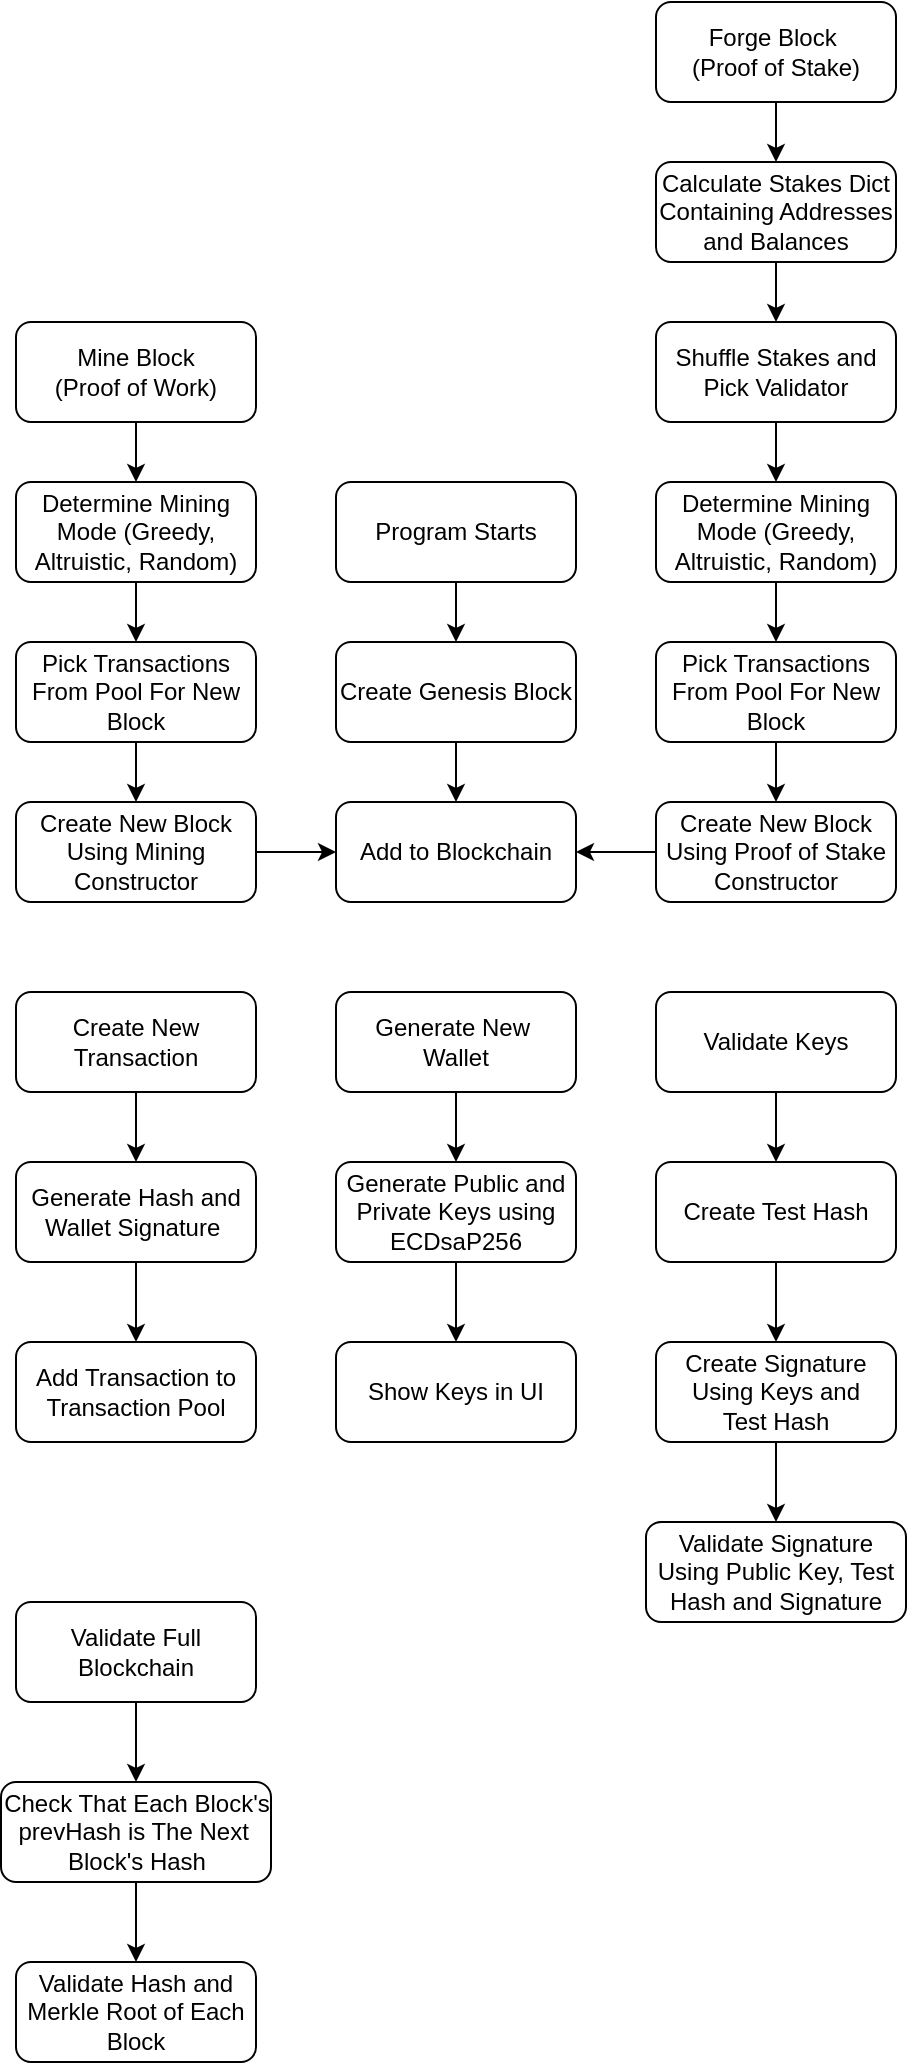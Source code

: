 <mxfile version="26.2.13">
  <diagram id="C5RBs43oDa-KdzZeNtuy" name="Page-1">
    <mxGraphModel dx="989" dy="546" grid="1" gridSize="10" guides="1" tooltips="1" connect="1" arrows="1" fold="1" page="1" pageScale="1" pageWidth="827" pageHeight="1169" math="0" shadow="0">
      <root>
        <mxCell id="WIyWlLk6GJQsqaUBKTNV-0" />
        <mxCell id="WIyWlLk6GJQsqaUBKTNV-1" parent="WIyWlLk6GJQsqaUBKTNV-0" />
        <mxCell id="RscS6ABFdWKbjohYTl5G-3" value="" style="edgeStyle=orthogonalEdgeStyle;rounded=0;orthogonalLoop=1;jettySize=auto;html=1;" edge="1" parent="WIyWlLk6GJQsqaUBKTNV-1" source="WIyWlLk6GJQsqaUBKTNV-3" target="RscS6ABFdWKbjohYTl5G-2">
          <mxGeometry relative="1" as="geometry" />
        </mxCell>
        <mxCell id="WIyWlLk6GJQsqaUBKTNV-3" value="Program Starts" style="rounded=1;whiteSpace=wrap;html=1;fontSize=12;glass=0;strokeWidth=1;shadow=0;" parent="WIyWlLk6GJQsqaUBKTNV-1" vertex="1">
          <mxGeometry x="300" y="280" width="120" height="50" as="geometry" />
        </mxCell>
        <mxCell id="RscS6ABFdWKbjohYTl5G-15" value="" style="edgeStyle=orthogonalEdgeStyle;rounded=0;orthogonalLoop=1;jettySize=auto;html=1;" edge="1" parent="WIyWlLk6GJQsqaUBKTNV-1" source="RscS6ABFdWKbjohYTl5G-2" target="RscS6ABFdWKbjohYTl5G-14">
          <mxGeometry relative="1" as="geometry" />
        </mxCell>
        <mxCell id="RscS6ABFdWKbjohYTl5G-2" value="Create Genesis Block" style="rounded=1;whiteSpace=wrap;html=1;fontSize=12;glass=0;strokeWidth=1;shadow=0;" vertex="1" parent="WIyWlLk6GJQsqaUBKTNV-1">
          <mxGeometry x="300" y="360" width="120" height="50" as="geometry" />
        </mxCell>
        <mxCell id="RscS6ABFdWKbjohYTl5G-9" value="" style="edgeStyle=orthogonalEdgeStyle;rounded=0;orthogonalLoop=1;jettySize=auto;html=1;" edge="1" parent="WIyWlLk6GJQsqaUBKTNV-1" source="RscS6ABFdWKbjohYTl5G-6" target="RscS6ABFdWKbjohYTl5G-8">
          <mxGeometry relative="1" as="geometry" />
        </mxCell>
        <mxCell id="RscS6ABFdWKbjohYTl5G-6" value="Mine Block&lt;div&gt;(Proof of Work)&lt;/div&gt;" style="rounded=1;whiteSpace=wrap;html=1;fontSize=12;glass=0;strokeWidth=1;shadow=0;" vertex="1" parent="WIyWlLk6GJQsqaUBKTNV-1">
          <mxGeometry x="140" y="200" width="120" height="50" as="geometry" />
        </mxCell>
        <mxCell id="RscS6ABFdWKbjohYTl5G-11" value="" style="edgeStyle=orthogonalEdgeStyle;rounded=0;orthogonalLoop=1;jettySize=auto;html=1;" edge="1" parent="WIyWlLk6GJQsqaUBKTNV-1" source="RscS6ABFdWKbjohYTl5G-8" target="RscS6ABFdWKbjohYTl5G-10">
          <mxGeometry relative="1" as="geometry" />
        </mxCell>
        <mxCell id="RscS6ABFdWKbjohYTl5G-8" value="Determine Mining Mode (Greedy, Altruistic, Random)" style="rounded=1;whiteSpace=wrap;html=1;fontSize=12;glass=0;strokeWidth=1;shadow=0;" vertex="1" parent="WIyWlLk6GJQsqaUBKTNV-1">
          <mxGeometry x="140" y="280" width="120" height="50" as="geometry" />
        </mxCell>
        <mxCell id="RscS6ABFdWKbjohYTl5G-13" value="" style="edgeStyle=orthogonalEdgeStyle;rounded=0;orthogonalLoop=1;jettySize=auto;html=1;" edge="1" parent="WIyWlLk6GJQsqaUBKTNV-1" source="RscS6ABFdWKbjohYTl5G-10" target="RscS6ABFdWKbjohYTl5G-12">
          <mxGeometry relative="1" as="geometry" />
        </mxCell>
        <mxCell id="RscS6ABFdWKbjohYTl5G-10" value="Pick Transactions From Pool For New Block" style="rounded=1;whiteSpace=wrap;html=1;fontSize=12;glass=0;strokeWidth=1;shadow=0;" vertex="1" parent="WIyWlLk6GJQsqaUBKTNV-1">
          <mxGeometry x="140" y="360" width="120" height="50" as="geometry" />
        </mxCell>
        <mxCell id="RscS6ABFdWKbjohYTl5G-16" style="edgeStyle=orthogonalEdgeStyle;rounded=0;orthogonalLoop=1;jettySize=auto;html=1;" edge="1" parent="WIyWlLk6GJQsqaUBKTNV-1" source="RscS6ABFdWKbjohYTl5G-12" target="RscS6ABFdWKbjohYTl5G-14">
          <mxGeometry relative="1" as="geometry" />
        </mxCell>
        <mxCell id="RscS6ABFdWKbjohYTl5G-12" value="Create New Block Using Mining Constructor" style="rounded=1;whiteSpace=wrap;html=1;fontSize=12;glass=0;strokeWidth=1;shadow=0;" vertex="1" parent="WIyWlLk6GJQsqaUBKTNV-1">
          <mxGeometry x="140" y="440" width="120" height="50" as="geometry" />
        </mxCell>
        <mxCell id="RscS6ABFdWKbjohYTl5G-14" value="Add to Blockchain" style="rounded=1;whiteSpace=wrap;html=1;fontSize=12;glass=0;strokeWidth=1;shadow=0;" vertex="1" parent="WIyWlLk6GJQsqaUBKTNV-1">
          <mxGeometry x="300" y="440" width="120" height="50" as="geometry" />
        </mxCell>
        <mxCell id="RscS6ABFdWKbjohYTl5G-20" value="" style="edgeStyle=orthogonalEdgeStyle;rounded=0;orthogonalLoop=1;jettySize=auto;html=1;" edge="1" parent="WIyWlLk6GJQsqaUBKTNV-1" source="RscS6ABFdWKbjohYTl5G-17" target="RscS6ABFdWKbjohYTl5G-19">
          <mxGeometry relative="1" as="geometry" />
        </mxCell>
        <mxCell id="RscS6ABFdWKbjohYTl5G-17" value="Forge Block&amp;nbsp;&lt;div&gt;(Proof of Stake)&lt;/div&gt;" style="rounded=1;whiteSpace=wrap;html=1;fontSize=12;glass=0;strokeWidth=1;shadow=0;" vertex="1" parent="WIyWlLk6GJQsqaUBKTNV-1">
          <mxGeometry x="460" y="40" width="120" height="50" as="geometry" />
        </mxCell>
        <mxCell id="RscS6ABFdWKbjohYTl5G-22" value="" style="edgeStyle=orthogonalEdgeStyle;rounded=0;orthogonalLoop=1;jettySize=auto;html=1;" edge="1" parent="WIyWlLk6GJQsqaUBKTNV-1" source="RscS6ABFdWKbjohYTl5G-19" target="RscS6ABFdWKbjohYTl5G-21">
          <mxGeometry relative="1" as="geometry" />
        </mxCell>
        <mxCell id="RscS6ABFdWKbjohYTl5G-19" value="Calculate Stakes Dict Containing Addresses&lt;div&gt;and Balances&lt;/div&gt;" style="rounded=1;whiteSpace=wrap;html=1;fontSize=12;glass=0;strokeWidth=1;shadow=0;" vertex="1" parent="WIyWlLk6GJQsqaUBKTNV-1">
          <mxGeometry x="460" y="120" width="120" height="50" as="geometry" />
        </mxCell>
        <mxCell id="RscS6ABFdWKbjohYTl5G-28" style="edgeStyle=orthogonalEdgeStyle;rounded=0;orthogonalLoop=1;jettySize=auto;html=1;" edge="1" parent="WIyWlLk6GJQsqaUBKTNV-1" source="RscS6ABFdWKbjohYTl5G-21" target="RscS6ABFdWKbjohYTl5G-24">
          <mxGeometry relative="1" as="geometry" />
        </mxCell>
        <mxCell id="RscS6ABFdWKbjohYTl5G-21" value="Shuffle Stakes and Pick Validator" style="rounded=1;whiteSpace=wrap;html=1;fontSize=12;glass=0;strokeWidth=1;shadow=0;" vertex="1" parent="WIyWlLk6GJQsqaUBKTNV-1">
          <mxGeometry x="460" y="200" width="120" height="50" as="geometry" />
        </mxCell>
        <mxCell id="RscS6ABFdWKbjohYTl5G-23" value="" style="edgeStyle=orthogonalEdgeStyle;rounded=0;orthogonalLoop=1;jettySize=auto;html=1;" edge="1" parent="WIyWlLk6GJQsqaUBKTNV-1" source="RscS6ABFdWKbjohYTl5G-24" target="RscS6ABFdWKbjohYTl5G-26">
          <mxGeometry relative="1" as="geometry" />
        </mxCell>
        <mxCell id="RscS6ABFdWKbjohYTl5G-24" value="Determine Mining Mode (Greedy, Altruistic, Random)" style="rounded=1;whiteSpace=wrap;html=1;fontSize=12;glass=0;strokeWidth=1;shadow=0;" vertex="1" parent="WIyWlLk6GJQsqaUBKTNV-1">
          <mxGeometry x="460" y="280" width="120" height="50" as="geometry" />
        </mxCell>
        <mxCell id="RscS6ABFdWKbjohYTl5G-25" value="" style="edgeStyle=orthogonalEdgeStyle;rounded=0;orthogonalLoop=1;jettySize=auto;html=1;" edge="1" parent="WIyWlLk6GJQsqaUBKTNV-1" source="RscS6ABFdWKbjohYTl5G-26" target="RscS6ABFdWKbjohYTl5G-27">
          <mxGeometry relative="1" as="geometry" />
        </mxCell>
        <mxCell id="RscS6ABFdWKbjohYTl5G-26" value="Pick Transactions From Pool For New Block" style="rounded=1;whiteSpace=wrap;html=1;fontSize=12;glass=0;strokeWidth=1;shadow=0;" vertex="1" parent="WIyWlLk6GJQsqaUBKTNV-1">
          <mxGeometry x="460" y="360" width="120" height="50" as="geometry" />
        </mxCell>
        <mxCell id="RscS6ABFdWKbjohYTl5G-29" style="edgeStyle=orthogonalEdgeStyle;rounded=0;orthogonalLoop=1;jettySize=auto;html=1;" edge="1" parent="WIyWlLk6GJQsqaUBKTNV-1" source="RscS6ABFdWKbjohYTl5G-27" target="RscS6ABFdWKbjohYTl5G-14">
          <mxGeometry relative="1" as="geometry" />
        </mxCell>
        <mxCell id="RscS6ABFdWKbjohYTl5G-27" value="Create New Block Using Proof of Stake Constructor" style="rounded=1;whiteSpace=wrap;html=1;fontSize=12;glass=0;strokeWidth=1;shadow=0;" vertex="1" parent="WIyWlLk6GJQsqaUBKTNV-1">
          <mxGeometry x="460" y="440" width="120" height="50" as="geometry" />
        </mxCell>
        <mxCell id="RscS6ABFdWKbjohYTl5G-34" value="" style="edgeStyle=orthogonalEdgeStyle;rounded=0;orthogonalLoop=1;jettySize=auto;html=1;" edge="1" parent="WIyWlLk6GJQsqaUBKTNV-1" source="RscS6ABFdWKbjohYTl5G-30" target="RscS6ABFdWKbjohYTl5G-33">
          <mxGeometry relative="1" as="geometry" />
        </mxCell>
        <mxCell id="RscS6ABFdWKbjohYTl5G-30" value="Create New Transaction" style="rounded=1;whiteSpace=wrap;html=1;fontSize=12;glass=0;strokeWidth=1;shadow=0;" vertex="1" parent="WIyWlLk6GJQsqaUBKTNV-1">
          <mxGeometry x="140" y="535" width="120" height="50" as="geometry" />
        </mxCell>
        <mxCell id="RscS6ABFdWKbjohYTl5G-36" value="" style="edgeStyle=orthogonalEdgeStyle;rounded=0;orthogonalLoop=1;jettySize=auto;html=1;" edge="1" parent="WIyWlLk6GJQsqaUBKTNV-1" source="RscS6ABFdWKbjohYTl5G-33" target="RscS6ABFdWKbjohYTl5G-35">
          <mxGeometry relative="1" as="geometry" />
        </mxCell>
        <mxCell id="RscS6ABFdWKbjohYTl5G-33" value="Generate Hash and Wallet Signature&amp;nbsp;" style="rounded=1;whiteSpace=wrap;html=1;fontSize=12;glass=0;strokeWidth=1;shadow=0;" vertex="1" parent="WIyWlLk6GJQsqaUBKTNV-1">
          <mxGeometry x="140" y="620" width="120" height="50" as="geometry" />
        </mxCell>
        <mxCell id="RscS6ABFdWKbjohYTl5G-35" value="Add Transaction to Transaction Pool" style="rounded=1;whiteSpace=wrap;html=1;fontSize=12;glass=0;strokeWidth=1;shadow=0;" vertex="1" parent="WIyWlLk6GJQsqaUBKTNV-1">
          <mxGeometry x="140" y="710" width="120" height="50" as="geometry" />
        </mxCell>
        <mxCell id="RscS6ABFdWKbjohYTl5G-39" value="" style="edgeStyle=orthogonalEdgeStyle;rounded=0;orthogonalLoop=1;jettySize=auto;html=1;" edge="1" parent="WIyWlLk6GJQsqaUBKTNV-1" source="RscS6ABFdWKbjohYTl5G-37" target="RscS6ABFdWKbjohYTl5G-38">
          <mxGeometry relative="1" as="geometry" />
        </mxCell>
        <mxCell id="RscS6ABFdWKbjohYTl5G-37" value="Generate New&amp;nbsp;&lt;div&gt;Wallet&lt;/div&gt;" style="rounded=1;whiteSpace=wrap;html=1;fontSize=12;glass=0;strokeWidth=1;shadow=0;" vertex="1" parent="WIyWlLk6GJQsqaUBKTNV-1">
          <mxGeometry x="300" y="535" width="120" height="50" as="geometry" />
        </mxCell>
        <mxCell id="RscS6ABFdWKbjohYTl5G-41" value="" style="edgeStyle=orthogonalEdgeStyle;rounded=0;orthogonalLoop=1;jettySize=auto;html=1;" edge="1" parent="WIyWlLk6GJQsqaUBKTNV-1" source="RscS6ABFdWKbjohYTl5G-38" target="RscS6ABFdWKbjohYTl5G-40">
          <mxGeometry relative="1" as="geometry" />
        </mxCell>
        <mxCell id="RscS6ABFdWKbjohYTl5G-38" value="Generate Public and Private Keys using ECDsaP256" style="rounded=1;whiteSpace=wrap;html=1;fontSize=12;glass=0;strokeWidth=1;shadow=0;" vertex="1" parent="WIyWlLk6GJQsqaUBKTNV-1">
          <mxGeometry x="300" y="620" width="120" height="50" as="geometry" />
        </mxCell>
        <mxCell id="RscS6ABFdWKbjohYTl5G-40" value="Show Keys in UI" style="rounded=1;whiteSpace=wrap;html=1;fontSize=12;glass=0;strokeWidth=1;shadow=0;" vertex="1" parent="WIyWlLk6GJQsqaUBKTNV-1">
          <mxGeometry x="300" y="710" width="120" height="50" as="geometry" />
        </mxCell>
        <mxCell id="RscS6ABFdWKbjohYTl5G-44" value="" style="edgeStyle=orthogonalEdgeStyle;rounded=0;orthogonalLoop=1;jettySize=auto;html=1;" edge="1" parent="WIyWlLk6GJQsqaUBKTNV-1" source="RscS6ABFdWKbjohYTl5G-42" target="RscS6ABFdWKbjohYTl5G-43">
          <mxGeometry relative="1" as="geometry" />
        </mxCell>
        <mxCell id="RscS6ABFdWKbjohYTl5G-42" value="Validate Keys" style="rounded=1;whiteSpace=wrap;html=1;fontSize=12;glass=0;strokeWidth=1;shadow=0;" vertex="1" parent="WIyWlLk6GJQsqaUBKTNV-1">
          <mxGeometry x="460" y="535" width="120" height="50" as="geometry" />
        </mxCell>
        <mxCell id="RscS6ABFdWKbjohYTl5G-48" value="" style="edgeStyle=orthogonalEdgeStyle;rounded=0;orthogonalLoop=1;jettySize=auto;html=1;" edge="1" parent="WIyWlLk6GJQsqaUBKTNV-1" source="RscS6ABFdWKbjohYTl5G-43" target="RscS6ABFdWKbjohYTl5G-47">
          <mxGeometry relative="1" as="geometry" />
        </mxCell>
        <mxCell id="RscS6ABFdWKbjohYTl5G-43" value="Create Test Hash" style="rounded=1;whiteSpace=wrap;html=1;fontSize=12;glass=0;strokeWidth=1;shadow=0;" vertex="1" parent="WIyWlLk6GJQsqaUBKTNV-1">
          <mxGeometry x="460" y="620" width="120" height="50" as="geometry" />
        </mxCell>
        <mxCell id="RscS6ABFdWKbjohYTl5G-50" value="" style="edgeStyle=orthogonalEdgeStyle;rounded=0;orthogonalLoop=1;jettySize=auto;html=1;" edge="1" parent="WIyWlLk6GJQsqaUBKTNV-1" source="RscS6ABFdWKbjohYTl5G-47" target="RscS6ABFdWKbjohYTl5G-49">
          <mxGeometry relative="1" as="geometry" />
        </mxCell>
        <mxCell id="RscS6ABFdWKbjohYTl5G-47" value="Create Signature Using Keys and&lt;div&gt;Test Hash&lt;/div&gt;" style="rounded=1;whiteSpace=wrap;html=1;fontSize=12;glass=0;strokeWidth=1;shadow=0;" vertex="1" parent="WIyWlLk6GJQsqaUBKTNV-1">
          <mxGeometry x="460" y="710" width="120" height="50" as="geometry" />
        </mxCell>
        <mxCell id="RscS6ABFdWKbjohYTl5G-49" value="Validate Signature Using Public Key, Test Hash and Signature" style="rounded=1;whiteSpace=wrap;html=1;fontSize=12;glass=0;strokeWidth=1;shadow=0;" vertex="1" parent="WIyWlLk6GJQsqaUBKTNV-1">
          <mxGeometry x="455" y="800" width="130" height="50" as="geometry" />
        </mxCell>
        <mxCell id="RscS6ABFdWKbjohYTl5G-54" value="" style="edgeStyle=orthogonalEdgeStyle;rounded=0;orthogonalLoop=1;jettySize=auto;html=1;" edge="1" parent="WIyWlLk6GJQsqaUBKTNV-1" source="RscS6ABFdWKbjohYTl5G-51" target="RscS6ABFdWKbjohYTl5G-53">
          <mxGeometry relative="1" as="geometry" />
        </mxCell>
        <mxCell id="RscS6ABFdWKbjohYTl5G-51" value="Validate Full Blockchain" style="rounded=1;whiteSpace=wrap;html=1;fontSize=12;glass=0;strokeWidth=1;shadow=0;" vertex="1" parent="WIyWlLk6GJQsqaUBKTNV-1">
          <mxGeometry x="140" y="840" width="120" height="50" as="geometry" />
        </mxCell>
        <mxCell id="RscS6ABFdWKbjohYTl5G-58" style="edgeStyle=orthogonalEdgeStyle;rounded=0;orthogonalLoop=1;jettySize=auto;html=1;" edge="1" parent="WIyWlLk6GJQsqaUBKTNV-1" source="RscS6ABFdWKbjohYTl5G-53" target="RscS6ABFdWKbjohYTl5G-57">
          <mxGeometry relative="1" as="geometry" />
        </mxCell>
        <mxCell id="RscS6ABFdWKbjohYTl5G-53" value="Check That Each Block&#39;s prevHash is The Next&amp;nbsp;&lt;div&gt;&lt;div&gt;Block&#39;s Hash&lt;/div&gt;&lt;/div&gt;" style="rounded=1;whiteSpace=wrap;html=1;fontSize=12;glass=0;strokeWidth=1;shadow=0;" vertex="1" parent="WIyWlLk6GJQsqaUBKTNV-1">
          <mxGeometry x="132.5" y="930" width="135" height="50" as="geometry" />
        </mxCell>
        <mxCell id="RscS6ABFdWKbjohYTl5G-57" value="Validate Hash and Merkle Root of Each Block" style="rounded=1;whiteSpace=wrap;html=1;fontSize=12;glass=0;strokeWidth=1;shadow=0;" vertex="1" parent="WIyWlLk6GJQsqaUBKTNV-1">
          <mxGeometry x="140" y="1020" width="120" height="50" as="geometry" />
        </mxCell>
      </root>
    </mxGraphModel>
  </diagram>
</mxfile>
